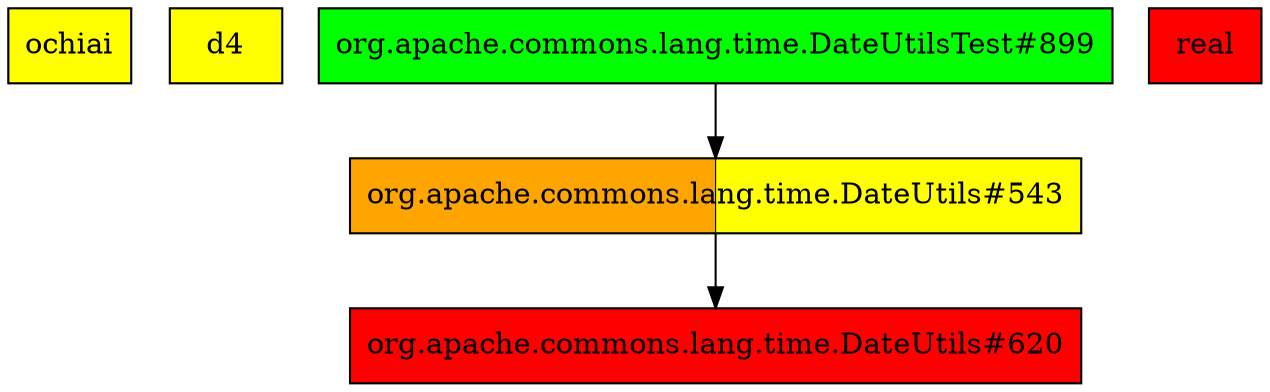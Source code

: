 digraph enhanced {
	"ochiai" [style=striped shape=box fillcolor="yellow"];
	"d4" [style=striped shape=box fillcolor="yellow"];
	"org.apache.commons.lang.time.DateUtilsTest#899" [style=striped shape=box fillcolor="green"];
	"real" [style=striped shape=box fillcolor="red"];
	"org.apache.commons.lang.time.DateUtils#543" [style=striped shape=box fillcolor="orange:yellow"];
	"org.apache.commons.lang.time.DateUtils#620" [style=striped shape=box fillcolor="red"];
	"org.apache.commons.lang.time.DateUtils#543" -> "org.apache.commons.lang.time.DateUtils#620";
	"org.apache.commons.lang.time.DateUtilsTest#899" -> "org.apache.commons.lang.time.DateUtils#543";
}
